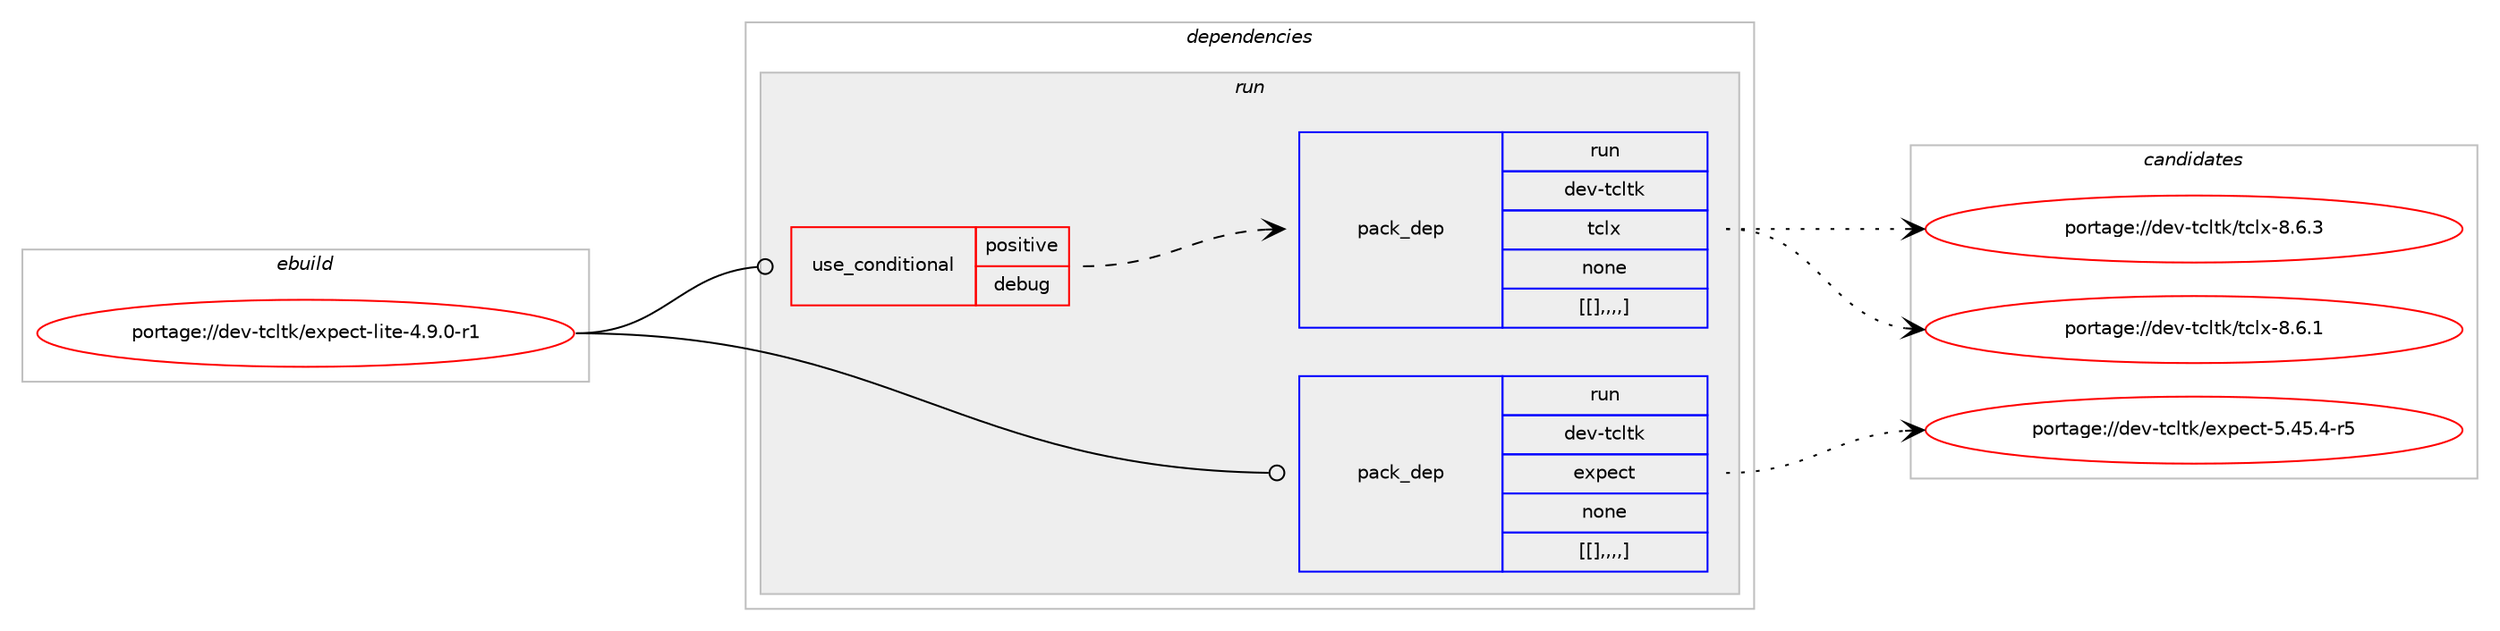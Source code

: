 digraph prolog {

# *************
# Graph options
# *************

newrank=true;
concentrate=true;
compound=true;
graph [rankdir=LR,fontname=Helvetica,fontsize=10,ranksep=1.5];#, ranksep=2.5, nodesep=0.2];
edge  [arrowhead=vee];
node  [fontname=Helvetica,fontsize=10];

# **********
# The ebuild
# **********

subgraph cluster_leftcol {
color=gray;
label=<<i>ebuild</i>>;
id [label="portage://dev-tcltk/expect-lite-4.9.0-r1", color=red, width=4, href="../dev-tcltk/expect-lite-4.9.0-r1.svg"];
}

# ****************
# The dependencies
# ****************

subgraph cluster_midcol {
color=gray;
label=<<i>dependencies</i>>;
subgraph cluster_compile {
fillcolor="#eeeeee";
style=filled;
label=<<i>compile</i>>;
}
subgraph cluster_compileandrun {
fillcolor="#eeeeee";
style=filled;
label=<<i>compile and run</i>>;
}
subgraph cluster_run {
fillcolor="#eeeeee";
style=filled;
label=<<i>run</i>>;
subgraph cond63868 {
dependency221302 [label=<<TABLE BORDER="0" CELLBORDER="1" CELLSPACING="0" CELLPADDING="4"><TR><TD ROWSPAN="3" CELLPADDING="10">use_conditional</TD></TR><TR><TD>positive</TD></TR><TR><TD>debug</TD></TR></TABLE>>, shape=none, color=red];
subgraph pack155931 {
dependency221303 [label=<<TABLE BORDER="0" CELLBORDER="1" CELLSPACING="0" CELLPADDING="4" WIDTH="220"><TR><TD ROWSPAN="6" CELLPADDING="30">pack_dep</TD></TR><TR><TD WIDTH="110">run</TD></TR><TR><TD>dev-tcltk</TD></TR><TR><TD>tclx</TD></TR><TR><TD>none</TD></TR><TR><TD>[[],,,,]</TD></TR></TABLE>>, shape=none, color=blue];
}
dependency221302:e -> dependency221303:w [weight=20,style="dashed",arrowhead="vee"];
}
id:e -> dependency221302:w [weight=20,style="solid",arrowhead="odot"];
subgraph pack155932 {
dependency221304 [label=<<TABLE BORDER="0" CELLBORDER="1" CELLSPACING="0" CELLPADDING="4" WIDTH="220"><TR><TD ROWSPAN="6" CELLPADDING="30">pack_dep</TD></TR><TR><TD WIDTH="110">run</TD></TR><TR><TD>dev-tcltk</TD></TR><TR><TD>expect</TD></TR><TR><TD>none</TD></TR><TR><TD>[[],,,,]</TD></TR></TABLE>>, shape=none, color=blue];
}
id:e -> dependency221304:w [weight=20,style="solid",arrowhead="odot"];
}
}

# **************
# The candidates
# **************

subgraph cluster_choices {
rank=same;
color=gray;
label=<<i>candidates</i>>;

subgraph choice155922 {
color=black;
nodesep=1;
choice10010111845116991081161074711699108120455646544651 [label="portage://dev-tcltk/tclx-8.6.3", color=red, width=4,href="../dev-tcltk/tclx-8.6.3.svg"];
choice10010111845116991081161074711699108120455646544649 [label="portage://dev-tcltk/tclx-8.6.1", color=red, width=4,href="../dev-tcltk/tclx-8.6.1.svg"];
dependency221303:e -> choice10010111845116991081161074711699108120455646544651:w [style=dotted,weight="100"];
dependency221303:e -> choice10010111845116991081161074711699108120455646544649:w [style=dotted,weight="100"];
}
subgraph choice155924 {
color=black;
nodesep=1;
choice10010111845116991081161074710112011210199116455346525346524511453 [label="portage://dev-tcltk/expect-5.45.4-r5", color=red, width=4,href="../dev-tcltk/expect-5.45.4-r5.svg"];
dependency221304:e -> choice10010111845116991081161074710112011210199116455346525346524511453:w [style=dotted,weight="100"];
}
}

}
